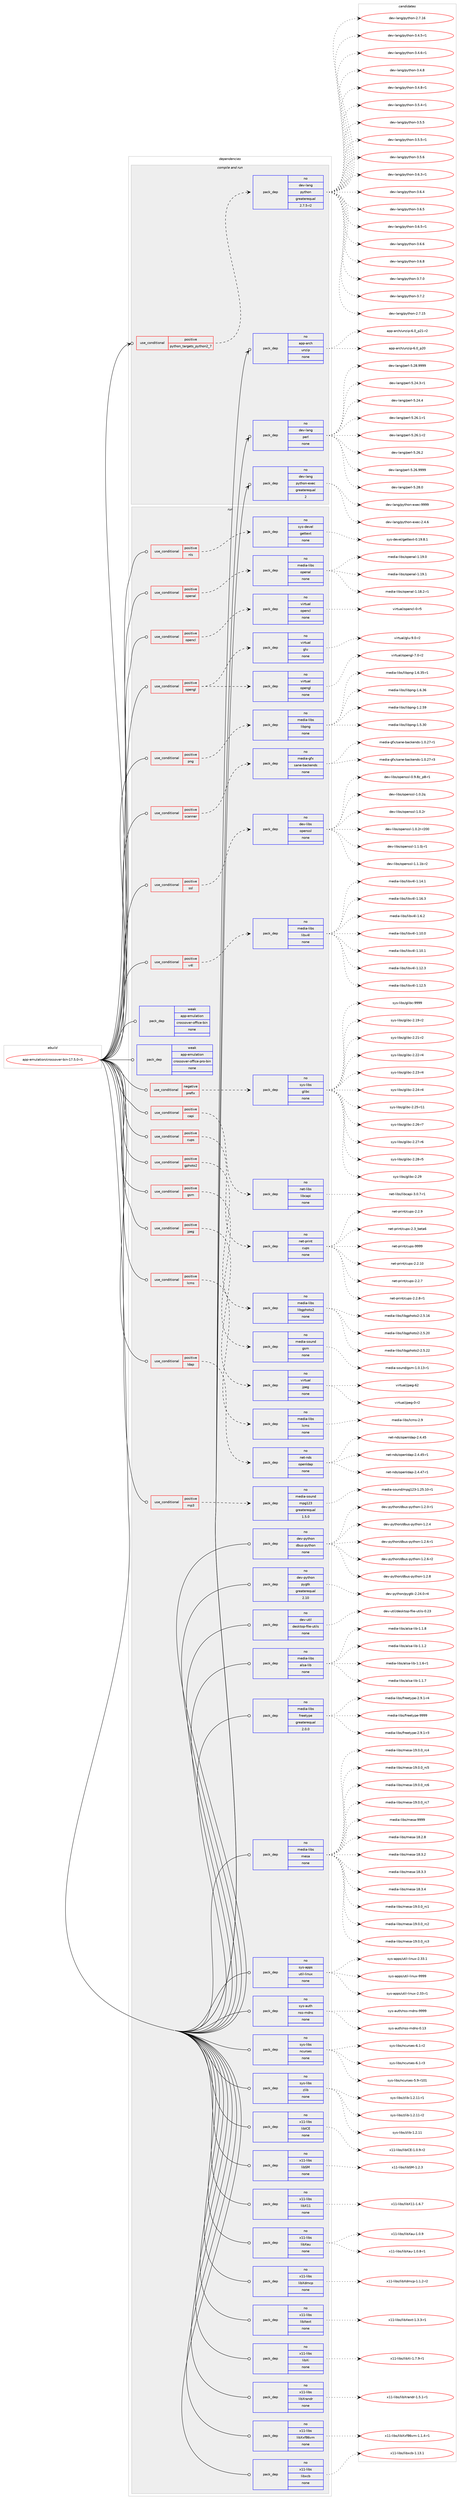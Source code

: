 digraph prolog {

# *************
# Graph options
# *************

newrank=true;
concentrate=true;
compound=true;
graph [rankdir=LR,fontname=Helvetica,fontsize=10,ranksep=1.5];#, ranksep=2.5, nodesep=0.2];
edge  [arrowhead=vee];
node  [fontname=Helvetica,fontsize=10];

# **********
# The ebuild
# **********

subgraph cluster_leftcol {
color=gray;
rank=same;
label=<<i>ebuild</i>>;
id [label="app-emulation/crossover-bin-17.5.0-r1", color=red, width=4, href="../app-emulation/crossover-bin-17.5.0-r1.svg"];
}

# ****************
# The dependencies
# ****************

subgraph cluster_midcol {
color=gray;
label=<<i>dependencies</i>>;
subgraph cluster_compile {
fillcolor="#eeeeee";
style=filled;
label=<<i>compile</i>>;
}
subgraph cluster_compileandrun {
fillcolor="#eeeeee";
style=filled;
label=<<i>compile and run</i>>;
subgraph cond349794 {
dependency1284654 [label=<<TABLE BORDER="0" CELLBORDER="1" CELLSPACING="0" CELLPADDING="4"><TR><TD ROWSPAN="3" CELLPADDING="10">use_conditional</TD></TR><TR><TD>positive</TD></TR><TR><TD>python_targets_python2_7</TD></TR></TABLE>>, shape=none, color=red];
subgraph pack914895 {
dependency1284655 [label=<<TABLE BORDER="0" CELLBORDER="1" CELLSPACING="0" CELLPADDING="4" WIDTH="220"><TR><TD ROWSPAN="6" CELLPADDING="30">pack_dep</TD></TR><TR><TD WIDTH="110">no</TD></TR><TR><TD>dev-lang</TD></TR><TR><TD>python</TD></TR><TR><TD>greaterequal</TD></TR><TR><TD>2.7.5-r2</TD></TR></TABLE>>, shape=none, color=blue];
}
dependency1284654:e -> dependency1284655:w [weight=20,style="dashed",arrowhead="vee"];
}
id:e -> dependency1284654:w [weight=20,style="solid",arrowhead="odotvee"];
subgraph pack914896 {
dependency1284656 [label=<<TABLE BORDER="0" CELLBORDER="1" CELLSPACING="0" CELLPADDING="4" WIDTH="220"><TR><TD ROWSPAN="6" CELLPADDING="30">pack_dep</TD></TR><TR><TD WIDTH="110">no</TD></TR><TR><TD>app-arch</TD></TR><TR><TD>unzip</TD></TR><TR><TD>none</TD></TR><TR><TD></TD></TR></TABLE>>, shape=none, color=blue];
}
id:e -> dependency1284656:w [weight=20,style="solid",arrowhead="odotvee"];
subgraph pack914897 {
dependency1284657 [label=<<TABLE BORDER="0" CELLBORDER="1" CELLSPACING="0" CELLPADDING="4" WIDTH="220"><TR><TD ROWSPAN="6" CELLPADDING="30">pack_dep</TD></TR><TR><TD WIDTH="110">no</TD></TR><TR><TD>dev-lang</TD></TR><TR><TD>perl</TD></TR><TR><TD>none</TD></TR><TR><TD></TD></TR></TABLE>>, shape=none, color=blue];
}
id:e -> dependency1284657:w [weight=20,style="solid",arrowhead="odotvee"];
subgraph pack914898 {
dependency1284658 [label=<<TABLE BORDER="0" CELLBORDER="1" CELLSPACING="0" CELLPADDING="4" WIDTH="220"><TR><TD ROWSPAN="6" CELLPADDING="30">pack_dep</TD></TR><TR><TD WIDTH="110">no</TD></TR><TR><TD>dev-lang</TD></TR><TR><TD>python-exec</TD></TR><TR><TD>greaterequal</TD></TR><TR><TD>2</TD></TR></TABLE>>, shape=none, color=blue];
}
id:e -> dependency1284658:w [weight=20,style="solid",arrowhead="odotvee"];
}
subgraph cluster_run {
fillcolor="#eeeeee";
style=filled;
label=<<i>run</i>>;
subgraph cond349795 {
dependency1284659 [label=<<TABLE BORDER="0" CELLBORDER="1" CELLSPACING="0" CELLPADDING="4"><TR><TD ROWSPAN="3" CELLPADDING="10">use_conditional</TD></TR><TR><TD>negative</TD></TR><TR><TD>prefix</TD></TR></TABLE>>, shape=none, color=red];
subgraph pack914899 {
dependency1284660 [label=<<TABLE BORDER="0" CELLBORDER="1" CELLSPACING="0" CELLPADDING="4" WIDTH="220"><TR><TD ROWSPAN="6" CELLPADDING="30">pack_dep</TD></TR><TR><TD WIDTH="110">no</TD></TR><TR><TD>sys-libs</TD></TR><TR><TD>glibc</TD></TR><TR><TD>none</TD></TR><TR><TD></TD></TR></TABLE>>, shape=none, color=blue];
}
dependency1284659:e -> dependency1284660:w [weight=20,style="dashed",arrowhead="vee"];
}
id:e -> dependency1284659:w [weight=20,style="solid",arrowhead="odot"];
subgraph cond349796 {
dependency1284661 [label=<<TABLE BORDER="0" CELLBORDER="1" CELLSPACING="0" CELLPADDING="4"><TR><TD ROWSPAN="3" CELLPADDING="10">use_conditional</TD></TR><TR><TD>positive</TD></TR><TR><TD>capi</TD></TR></TABLE>>, shape=none, color=red];
subgraph pack914900 {
dependency1284662 [label=<<TABLE BORDER="0" CELLBORDER="1" CELLSPACING="0" CELLPADDING="4" WIDTH="220"><TR><TD ROWSPAN="6" CELLPADDING="30">pack_dep</TD></TR><TR><TD WIDTH="110">no</TD></TR><TR><TD>net-libs</TD></TR><TR><TD>libcapi</TD></TR><TR><TD>none</TD></TR><TR><TD></TD></TR></TABLE>>, shape=none, color=blue];
}
dependency1284661:e -> dependency1284662:w [weight=20,style="dashed",arrowhead="vee"];
}
id:e -> dependency1284661:w [weight=20,style="solid",arrowhead="odot"];
subgraph cond349797 {
dependency1284663 [label=<<TABLE BORDER="0" CELLBORDER="1" CELLSPACING="0" CELLPADDING="4"><TR><TD ROWSPAN="3" CELLPADDING="10">use_conditional</TD></TR><TR><TD>positive</TD></TR><TR><TD>cups</TD></TR></TABLE>>, shape=none, color=red];
subgraph pack914901 {
dependency1284664 [label=<<TABLE BORDER="0" CELLBORDER="1" CELLSPACING="0" CELLPADDING="4" WIDTH="220"><TR><TD ROWSPAN="6" CELLPADDING="30">pack_dep</TD></TR><TR><TD WIDTH="110">no</TD></TR><TR><TD>net-print</TD></TR><TR><TD>cups</TD></TR><TR><TD>none</TD></TR><TR><TD></TD></TR></TABLE>>, shape=none, color=blue];
}
dependency1284663:e -> dependency1284664:w [weight=20,style="dashed",arrowhead="vee"];
}
id:e -> dependency1284663:w [weight=20,style="solid",arrowhead="odot"];
subgraph cond349798 {
dependency1284665 [label=<<TABLE BORDER="0" CELLBORDER="1" CELLSPACING="0" CELLPADDING="4"><TR><TD ROWSPAN="3" CELLPADDING="10">use_conditional</TD></TR><TR><TD>positive</TD></TR><TR><TD>gphoto2</TD></TR></TABLE>>, shape=none, color=red];
subgraph pack914902 {
dependency1284666 [label=<<TABLE BORDER="0" CELLBORDER="1" CELLSPACING="0" CELLPADDING="4" WIDTH="220"><TR><TD ROWSPAN="6" CELLPADDING="30">pack_dep</TD></TR><TR><TD WIDTH="110">no</TD></TR><TR><TD>media-libs</TD></TR><TR><TD>libgphoto2</TD></TR><TR><TD>none</TD></TR><TR><TD></TD></TR></TABLE>>, shape=none, color=blue];
}
dependency1284665:e -> dependency1284666:w [weight=20,style="dashed",arrowhead="vee"];
}
id:e -> dependency1284665:w [weight=20,style="solid",arrowhead="odot"];
subgraph cond349799 {
dependency1284667 [label=<<TABLE BORDER="0" CELLBORDER="1" CELLSPACING="0" CELLPADDING="4"><TR><TD ROWSPAN="3" CELLPADDING="10">use_conditional</TD></TR><TR><TD>positive</TD></TR><TR><TD>gsm</TD></TR></TABLE>>, shape=none, color=red];
subgraph pack914903 {
dependency1284668 [label=<<TABLE BORDER="0" CELLBORDER="1" CELLSPACING="0" CELLPADDING="4" WIDTH="220"><TR><TD ROWSPAN="6" CELLPADDING="30">pack_dep</TD></TR><TR><TD WIDTH="110">no</TD></TR><TR><TD>media-sound</TD></TR><TR><TD>gsm</TD></TR><TR><TD>none</TD></TR><TR><TD></TD></TR></TABLE>>, shape=none, color=blue];
}
dependency1284667:e -> dependency1284668:w [weight=20,style="dashed",arrowhead="vee"];
}
id:e -> dependency1284667:w [weight=20,style="solid",arrowhead="odot"];
subgraph cond349800 {
dependency1284669 [label=<<TABLE BORDER="0" CELLBORDER="1" CELLSPACING="0" CELLPADDING="4"><TR><TD ROWSPAN="3" CELLPADDING="10">use_conditional</TD></TR><TR><TD>positive</TD></TR><TR><TD>jpeg</TD></TR></TABLE>>, shape=none, color=red];
subgraph pack914904 {
dependency1284670 [label=<<TABLE BORDER="0" CELLBORDER="1" CELLSPACING="0" CELLPADDING="4" WIDTH="220"><TR><TD ROWSPAN="6" CELLPADDING="30">pack_dep</TD></TR><TR><TD WIDTH="110">no</TD></TR><TR><TD>virtual</TD></TR><TR><TD>jpeg</TD></TR><TR><TD>none</TD></TR><TR><TD></TD></TR></TABLE>>, shape=none, color=blue];
}
dependency1284669:e -> dependency1284670:w [weight=20,style="dashed",arrowhead="vee"];
}
id:e -> dependency1284669:w [weight=20,style="solid",arrowhead="odot"];
subgraph cond349801 {
dependency1284671 [label=<<TABLE BORDER="0" CELLBORDER="1" CELLSPACING="0" CELLPADDING="4"><TR><TD ROWSPAN="3" CELLPADDING="10">use_conditional</TD></TR><TR><TD>positive</TD></TR><TR><TD>lcms</TD></TR></TABLE>>, shape=none, color=red];
subgraph pack914905 {
dependency1284672 [label=<<TABLE BORDER="0" CELLBORDER="1" CELLSPACING="0" CELLPADDING="4" WIDTH="220"><TR><TD ROWSPAN="6" CELLPADDING="30">pack_dep</TD></TR><TR><TD WIDTH="110">no</TD></TR><TR><TD>media-libs</TD></TR><TR><TD>lcms</TD></TR><TR><TD>none</TD></TR><TR><TD></TD></TR></TABLE>>, shape=none, color=blue];
}
dependency1284671:e -> dependency1284672:w [weight=20,style="dashed",arrowhead="vee"];
}
id:e -> dependency1284671:w [weight=20,style="solid",arrowhead="odot"];
subgraph cond349802 {
dependency1284673 [label=<<TABLE BORDER="0" CELLBORDER="1" CELLSPACING="0" CELLPADDING="4"><TR><TD ROWSPAN="3" CELLPADDING="10">use_conditional</TD></TR><TR><TD>positive</TD></TR><TR><TD>ldap</TD></TR></TABLE>>, shape=none, color=red];
subgraph pack914906 {
dependency1284674 [label=<<TABLE BORDER="0" CELLBORDER="1" CELLSPACING="0" CELLPADDING="4" WIDTH="220"><TR><TD ROWSPAN="6" CELLPADDING="30">pack_dep</TD></TR><TR><TD WIDTH="110">no</TD></TR><TR><TD>net-nds</TD></TR><TR><TD>openldap</TD></TR><TR><TD>none</TD></TR><TR><TD></TD></TR></TABLE>>, shape=none, color=blue];
}
dependency1284673:e -> dependency1284674:w [weight=20,style="dashed",arrowhead="vee"];
}
id:e -> dependency1284673:w [weight=20,style="solid",arrowhead="odot"];
subgraph cond349803 {
dependency1284675 [label=<<TABLE BORDER="0" CELLBORDER="1" CELLSPACING="0" CELLPADDING="4"><TR><TD ROWSPAN="3" CELLPADDING="10">use_conditional</TD></TR><TR><TD>positive</TD></TR><TR><TD>mp3</TD></TR></TABLE>>, shape=none, color=red];
subgraph pack914907 {
dependency1284676 [label=<<TABLE BORDER="0" CELLBORDER="1" CELLSPACING="0" CELLPADDING="4" WIDTH="220"><TR><TD ROWSPAN="6" CELLPADDING="30">pack_dep</TD></TR><TR><TD WIDTH="110">no</TD></TR><TR><TD>media-sound</TD></TR><TR><TD>mpg123</TD></TR><TR><TD>greaterequal</TD></TR><TR><TD>1.5.0</TD></TR></TABLE>>, shape=none, color=blue];
}
dependency1284675:e -> dependency1284676:w [weight=20,style="dashed",arrowhead="vee"];
}
id:e -> dependency1284675:w [weight=20,style="solid",arrowhead="odot"];
subgraph cond349804 {
dependency1284677 [label=<<TABLE BORDER="0" CELLBORDER="1" CELLSPACING="0" CELLPADDING="4"><TR><TD ROWSPAN="3" CELLPADDING="10">use_conditional</TD></TR><TR><TD>positive</TD></TR><TR><TD>nls</TD></TR></TABLE>>, shape=none, color=red];
subgraph pack914908 {
dependency1284678 [label=<<TABLE BORDER="0" CELLBORDER="1" CELLSPACING="0" CELLPADDING="4" WIDTH="220"><TR><TD ROWSPAN="6" CELLPADDING="30">pack_dep</TD></TR><TR><TD WIDTH="110">no</TD></TR><TR><TD>sys-devel</TD></TR><TR><TD>gettext</TD></TR><TR><TD>none</TD></TR><TR><TD></TD></TR></TABLE>>, shape=none, color=blue];
}
dependency1284677:e -> dependency1284678:w [weight=20,style="dashed",arrowhead="vee"];
}
id:e -> dependency1284677:w [weight=20,style="solid",arrowhead="odot"];
subgraph cond349805 {
dependency1284679 [label=<<TABLE BORDER="0" CELLBORDER="1" CELLSPACING="0" CELLPADDING="4"><TR><TD ROWSPAN="3" CELLPADDING="10">use_conditional</TD></TR><TR><TD>positive</TD></TR><TR><TD>openal</TD></TR></TABLE>>, shape=none, color=red];
subgraph pack914909 {
dependency1284680 [label=<<TABLE BORDER="0" CELLBORDER="1" CELLSPACING="0" CELLPADDING="4" WIDTH="220"><TR><TD ROWSPAN="6" CELLPADDING="30">pack_dep</TD></TR><TR><TD WIDTH="110">no</TD></TR><TR><TD>media-libs</TD></TR><TR><TD>openal</TD></TR><TR><TD>none</TD></TR><TR><TD></TD></TR></TABLE>>, shape=none, color=blue];
}
dependency1284679:e -> dependency1284680:w [weight=20,style="dashed",arrowhead="vee"];
}
id:e -> dependency1284679:w [weight=20,style="solid",arrowhead="odot"];
subgraph cond349806 {
dependency1284681 [label=<<TABLE BORDER="0" CELLBORDER="1" CELLSPACING="0" CELLPADDING="4"><TR><TD ROWSPAN="3" CELLPADDING="10">use_conditional</TD></TR><TR><TD>positive</TD></TR><TR><TD>opencl</TD></TR></TABLE>>, shape=none, color=red];
subgraph pack914910 {
dependency1284682 [label=<<TABLE BORDER="0" CELLBORDER="1" CELLSPACING="0" CELLPADDING="4" WIDTH="220"><TR><TD ROWSPAN="6" CELLPADDING="30">pack_dep</TD></TR><TR><TD WIDTH="110">no</TD></TR><TR><TD>virtual</TD></TR><TR><TD>opencl</TD></TR><TR><TD>none</TD></TR><TR><TD></TD></TR></TABLE>>, shape=none, color=blue];
}
dependency1284681:e -> dependency1284682:w [weight=20,style="dashed",arrowhead="vee"];
}
id:e -> dependency1284681:w [weight=20,style="solid",arrowhead="odot"];
subgraph cond349807 {
dependency1284683 [label=<<TABLE BORDER="0" CELLBORDER="1" CELLSPACING="0" CELLPADDING="4"><TR><TD ROWSPAN="3" CELLPADDING="10">use_conditional</TD></TR><TR><TD>positive</TD></TR><TR><TD>opengl</TD></TR></TABLE>>, shape=none, color=red];
subgraph pack914911 {
dependency1284684 [label=<<TABLE BORDER="0" CELLBORDER="1" CELLSPACING="0" CELLPADDING="4" WIDTH="220"><TR><TD ROWSPAN="6" CELLPADDING="30">pack_dep</TD></TR><TR><TD WIDTH="110">no</TD></TR><TR><TD>virtual</TD></TR><TR><TD>glu</TD></TR><TR><TD>none</TD></TR><TR><TD></TD></TR></TABLE>>, shape=none, color=blue];
}
dependency1284683:e -> dependency1284684:w [weight=20,style="dashed",arrowhead="vee"];
subgraph pack914912 {
dependency1284685 [label=<<TABLE BORDER="0" CELLBORDER="1" CELLSPACING="0" CELLPADDING="4" WIDTH="220"><TR><TD ROWSPAN="6" CELLPADDING="30">pack_dep</TD></TR><TR><TD WIDTH="110">no</TD></TR><TR><TD>virtual</TD></TR><TR><TD>opengl</TD></TR><TR><TD>none</TD></TR><TR><TD></TD></TR></TABLE>>, shape=none, color=blue];
}
dependency1284683:e -> dependency1284685:w [weight=20,style="dashed",arrowhead="vee"];
}
id:e -> dependency1284683:w [weight=20,style="solid",arrowhead="odot"];
subgraph cond349808 {
dependency1284686 [label=<<TABLE BORDER="0" CELLBORDER="1" CELLSPACING="0" CELLPADDING="4"><TR><TD ROWSPAN="3" CELLPADDING="10">use_conditional</TD></TR><TR><TD>positive</TD></TR><TR><TD>png</TD></TR></TABLE>>, shape=none, color=red];
subgraph pack914913 {
dependency1284687 [label=<<TABLE BORDER="0" CELLBORDER="1" CELLSPACING="0" CELLPADDING="4" WIDTH="220"><TR><TD ROWSPAN="6" CELLPADDING="30">pack_dep</TD></TR><TR><TD WIDTH="110">no</TD></TR><TR><TD>media-libs</TD></TR><TR><TD>libpng</TD></TR><TR><TD>none</TD></TR><TR><TD></TD></TR></TABLE>>, shape=none, color=blue];
}
dependency1284686:e -> dependency1284687:w [weight=20,style="dashed",arrowhead="vee"];
}
id:e -> dependency1284686:w [weight=20,style="solid",arrowhead="odot"];
subgraph cond349809 {
dependency1284688 [label=<<TABLE BORDER="0" CELLBORDER="1" CELLSPACING="0" CELLPADDING="4"><TR><TD ROWSPAN="3" CELLPADDING="10">use_conditional</TD></TR><TR><TD>positive</TD></TR><TR><TD>scanner</TD></TR></TABLE>>, shape=none, color=red];
subgraph pack914914 {
dependency1284689 [label=<<TABLE BORDER="0" CELLBORDER="1" CELLSPACING="0" CELLPADDING="4" WIDTH="220"><TR><TD ROWSPAN="6" CELLPADDING="30">pack_dep</TD></TR><TR><TD WIDTH="110">no</TD></TR><TR><TD>media-gfx</TD></TR><TR><TD>sane-backends</TD></TR><TR><TD>none</TD></TR><TR><TD></TD></TR></TABLE>>, shape=none, color=blue];
}
dependency1284688:e -> dependency1284689:w [weight=20,style="dashed",arrowhead="vee"];
}
id:e -> dependency1284688:w [weight=20,style="solid",arrowhead="odot"];
subgraph cond349810 {
dependency1284690 [label=<<TABLE BORDER="0" CELLBORDER="1" CELLSPACING="0" CELLPADDING="4"><TR><TD ROWSPAN="3" CELLPADDING="10">use_conditional</TD></TR><TR><TD>positive</TD></TR><TR><TD>ssl</TD></TR></TABLE>>, shape=none, color=red];
subgraph pack914915 {
dependency1284691 [label=<<TABLE BORDER="0" CELLBORDER="1" CELLSPACING="0" CELLPADDING="4" WIDTH="220"><TR><TD ROWSPAN="6" CELLPADDING="30">pack_dep</TD></TR><TR><TD WIDTH="110">no</TD></TR><TR><TD>dev-libs</TD></TR><TR><TD>openssl</TD></TR><TR><TD>none</TD></TR><TR><TD></TD></TR></TABLE>>, shape=none, color=blue];
}
dependency1284690:e -> dependency1284691:w [weight=20,style="dashed",arrowhead="vee"];
}
id:e -> dependency1284690:w [weight=20,style="solid",arrowhead="odot"];
subgraph cond349811 {
dependency1284692 [label=<<TABLE BORDER="0" CELLBORDER="1" CELLSPACING="0" CELLPADDING="4"><TR><TD ROWSPAN="3" CELLPADDING="10">use_conditional</TD></TR><TR><TD>positive</TD></TR><TR><TD>v4l</TD></TR></TABLE>>, shape=none, color=red];
subgraph pack914916 {
dependency1284693 [label=<<TABLE BORDER="0" CELLBORDER="1" CELLSPACING="0" CELLPADDING="4" WIDTH="220"><TR><TD ROWSPAN="6" CELLPADDING="30">pack_dep</TD></TR><TR><TD WIDTH="110">no</TD></TR><TR><TD>media-libs</TD></TR><TR><TD>libv4l</TD></TR><TR><TD>none</TD></TR><TR><TD></TD></TR></TABLE>>, shape=none, color=blue];
}
dependency1284692:e -> dependency1284693:w [weight=20,style="dashed",arrowhead="vee"];
}
id:e -> dependency1284692:w [weight=20,style="solid",arrowhead="odot"];
subgraph pack914917 {
dependency1284694 [label=<<TABLE BORDER="0" CELLBORDER="1" CELLSPACING="0" CELLPADDING="4" WIDTH="220"><TR><TD ROWSPAN="6" CELLPADDING="30">pack_dep</TD></TR><TR><TD WIDTH="110">no</TD></TR><TR><TD>dev-python</TD></TR><TR><TD>dbus-python</TD></TR><TR><TD>none</TD></TR><TR><TD></TD></TR></TABLE>>, shape=none, color=blue];
}
id:e -> dependency1284694:w [weight=20,style="solid",arrowhead="odot"];
subgraph pack914918 {
dependency1284695 [label=<<TABLE BORDER="0" CELLBORDER="1" CELLSPACING="0" CELLPADDING="4" WIDTH="220"><TR><TD ROWSPAN="6" CELLPADDING="30">pack_dep</TD></TR><TR><TD WIDTH="110">no</TD></TR><TR><TD>dev-python</TD></TR><TR><TD>pygtk</TD></TR><TR><TD>greaterequal</TD></TR><TR><TD>2.10</TD></TR></TABLE>>, shape=none, color=blue];
}
id:e -> dependency1284695:w [weight=20,style="solid",arrowhead="odot"];
subgraph pack914919 {
dependency1284696 [label=<<TABLE BORDER="0" CELLBORDER="1" CELLSPACING="0" CELLPADDING="4" WIDTH="220"><TR><TD ROWSPAN="6" CELLPADDING="30">pack_dep</TD></TR><TR><TD WIDTH="110">no</TD></TR><TR><TD>dev-util</TD></TR><TR><TD>desktop-file-utils</TD></TR><TR><TD>none</TD></TR><TR><TD></TD></TR></TABLE>>, shape=none, color=blue];
}
id:e -> dependency1284696:w [weight=20,style="solid",arrowhead="odot"];
subgraph pack914920 {
dependency1284697 [label=<<TABLE BORDER="0" CELLBORDER="1" CELLSPACING="0" CELLPADDING="4" WIDTH="220"><TR><TD ROWSPAN="6" CELLPADDING="30">pack_dep</TD></TR><TR><TD WIDTH="110">no</TD></TR><TR><TD>media-libs</TD></TR><TR><TD>alsa-lib</TD></TR><TR><TD>none</TD></TR><TR><TD></TD></TR></TABLE>>, shape=none, color=blue];
}
id:e -> dependency1284697:w [weight=20,style="solid",arrowhead="odot"];
subgraph pack914921 {
dependency1284698 [label=<<TABLE BORDER="0" CELLBORDER="1" CELLSPACING="0" CELLPADDING="4" WIDTH="220"><TR><TD ROWSPAN="6" CELLPADDING="30">pack_dep</TD></TR><TR><TD WIDTH="110">no</TD></TR><TR><TD>media-libs</TD></TR><TR><TD>freetype</TD></TR><TR><TD>greaterequal</TD></TR><TR><TD>2.0.0</TD></TR></TABLE>>, shape=none, color=blue];
}
id:e -> dependency1284698:w [weight=20,style="solid",arrowhead="odot"];
subgraph pack914922 {
dependency1284699 [label=<<TABLE BORDER="0" CELLBORDER="1" CELLSPACING="0" CELLPADDING="4" WIDTH="220"><TR><TD ROWSPAN="6" CELLPADDING="30">pack_dep</TD></TR><TR><TD WIDTH="110">no</TD></TR><TR><TD>media-libs</TD></TR><TR><TD>mesa</TD></TR><TR><TD>none</TD></TR><TR><TD></TD></TR></TABLE>>, shape=none, color=blue];
}
id:e -> dependency1284699:w [weight=20,style="solid",arrowhead="odot"];
subgraph pack914923 {
dependency1284700 [label=<<TABLE BORDER="0" CELLBORDER="1" CELLSPACING="0" CELLPADDING="4" WIDTH="220"><TR><TD ROWSPAN="6" CELLPADDING="30">pack_dep</TD></TR><TR><TD WIDTH="110">no</TD></TR><TR><TD>sys-apps</TD></TR><TR><TD>util-linux</TD></TR><TR><TD>none</TD></TR><TR><TD></TD></TR></TABLE>>, shape=none, color=blue];
}
id:e -> dependency1284700:w [weight=20,style="solid",arrowhead="odot"];
subgraph pack914924 {
dependency1284701 [label=<<TABLE BORDER="0" CELLBORDER="1" CELLSPACING="0" CELLPADDING="4" WIDTH="220"><TR><TD ROWSPAN="6" CELLPADDING="30">pack_dep</TD></TR><TR><TD WIDTH="110">no</TD></TR><TR><TD>sys-auth</TD></TR><TR><TD>nss-mdns</TD></TR><TR><TD>none</TD></TR><TR><TD></TD></TR></TABLE>>, shape=none, color=blue];
}
id:e -> dependency1284701:w [weight=20,style="solid",arrowhead="odot"];
subgraph pack914925 {
dependency1284702 [label=<<TABLE BORDER="0" CELLBORDER="1" CELLSPACING="0" CELLPADDING="4" WIDTH="220"><TR><TD ROWSPAN="6" CELLPADDING="30">pack_dep</TD></TR><TR><TD WIDTH="110">no</TD></TR><TR><TD>sys-libs</TD></TR><TR><TD>ncurses</TD></TR><TR><TD>none</TD></TR><TR><TD></TD></TR></TABLE>>, shape=none, color=blue];
}
id:e -> dependency1284702:w [weight=20,style="solid",arrowhead="odot"];
subgraph pack914926 {
dependency1284703 [label=<<TABLE BORDER="0" CELLBORDER="1" CELLSPACING="0" CELLPADDING="4" WIDTH="220"><TR><TD ROWSPAN="6" CELLPADDING="30">pack_dep</TD></TR><TR><TD WIDTH="110">no</TD></TR><TR><TD>sys-libs</TD></TR><TR><TD>zlib</TD></TR><TR><TD>none</TD></TR><TR><TD></TD></TR></TABLE>>, shape=none, color=blue];
}
id:e -> dependency1284703:w [weight=20,style="solid",arrowhead="odot"];
subgraph pack914927 {
dependency1284704 [label=<<TABLE BORDER="0" CELLBORDER="1" CELLSPACING="0" CELLPADDING="4" WIDTH="220"><TR><TD ROWSPAN="6" CELLPADDING="30">pack_dep</TD></TR><TR><TD WIDTH="110">no</TD></TR><TR><TD>x11-libs</TD></TR><TR><TD>libICE</TD></TR><TR><TD>none</TD></TR><TR><TD></TD></TR></TABLE>>, shape=none, color=blue];
}
id:e -> dependency1284704:w [weight=20,style="solid",arrowhead="odot"];
subgraph pack914928 {
dependency1284705 [label=<<TABLE BORDER="0" CELLBORDER="1" CELLSPACING="0" CELLPADDING="4" WIDTH="220"><TR><TD ROWSPAN="6" CELLPADDING="30">pack_dep</TD></TR><TR><TD WIDTH="110">no</TD></TR><TR><TD>x11-libs</TD></TR><TR><TD>libSM</TD></TR><TR><TD>none</TD></TR><TR><TD></TD></TR></TABLE>>, shape=none, color=blue];
}
id:e -> dependency1284705:w [weight=20,style="solid",arrowhead="odot"];
subgraph pack914929 {
dependency1284706 [label=<<TABLE BORDER="0" CELLBORDER="1" CELLSPACING="0" CELLPADDING="4" WIDTH="220"><TR><TD ROWSPAN="6" CELLPADDING="30">pack_dep</TD></TR><TR><TD WIDTH="110">no</TD></TR><TR><TD>x11-libs</TD></TR><TR><TD>libX11</TD></TR><TR><TD>none</TD></TR><TR><TD></TD></TR></TABLE>>, shape=none, color=blue];
}
id:e -> dependency1284706:w [weight=20,style="solid",arrowhead="odot"];
subgraph pack914930 {
dependency1284707 [label=<<TABLE BORDER="0" CELLBORDER="1" CELLSPACING="0" CELLPADDING="4" WIDTH="220"><TR><TD ROWSPAN="6" CELLPADDING="30">pack_dep</TD></TR><TR><TD WIDTH="110">no</TD></TR><TR><TD>x11-libs</TD></TR><TR><TD>libXau</TD></TR><TR><TD>none</TD></TR><TR><TD></TD></TR></TABLE>>, shape=none, color=blue];
}
id:e -> dependency1284707:w [weight=20,style="solid",arrowhead="odot"];
subgraph pack914931 {
dependency1284708 [label=<<TABLE BORDER="0" CELLBORDER="1" CELLSPACING="0" CELLPADDING="4" WIDTH="220"><TR><TD ROWSPAN="6" CELLPADDING="30">pack_dep</TD></TR><TR><TD WIDTH="110">no</TD></TR><TR><TD>x11-libs</TD></TR><TR><TD>libXdmcp</TD></TR><TR><TD>none</TD></TR><TR><TD></TD></TR></TABLE>>, shape=none, color=blue];
}
id:e -> dependency1284708:w [weight=20,style="solid",arrowhead="odot"];
subgraph pack914932 {
dependency1284709 [label=<<TABLE BORDER="0" CELLBORDER="1" CELLSPACING="0" CELLPADDING="4" WIDTH="220"><TR><TD ROWSPAN="6" CELLPADDING="30">pack_dep</TD></TR><TR><TD WIDTH="110">no</TD></TR><TR><TD>x11-libs</TD></TR><TR><TD>libXext</TD></TR><TR><TD>none</TD></TR><TR><TD></TD></TR></TABLE>>, shape=none, color=blue];
}
id:e -> dependency1284709:w [weight=20,style="solid",arrowhead="odot"];
subgraph pack914933 {
dependency1284710 [label=<<TABLE BORDER="0" CELLBORDER="1" CELLSPACING="0" CELLPADDING="4" WIDTH="220"><TR><TD ROWSPAN="6" CELLPADDING="30">pack_dep</TD></TR><TR><TD WIDTH="110">no</TD></TR><TR><TD>x11-libs</TD></TR><TR><TD>libXi</TD></TR><TR><TD>none</TD></TR><TR><TD></TD></TR></TABLE>>, shape=none, color=blue];
}
id:e -> dependency1284710:w [weight=20,style="solid",arrowhead="odot"];
subgraph pack914934 {
dependency1284711 [label=<<TABLE BORDER="0" CELLBORDER="1" CELLSPACING="0" CELLPADDING="4" WIDTH="220"><TR><TD ROWSPAN="6" CELLPADDING="30">pack_dep</TD></TR><TR><TD WIDTH="110">no</TD></TR><TR><TD>x11-libs</TD></TR><TR><TD>libXrandr</TD></TR><TR><TD>none</TD></TR><TR><TD></TD></TR></TABLE>>, shape=none, color=blue];
}
id:e -> dependency1284711:w [weight=20,style="solid",arrowhead="odot"];
subgraph pack914935 {
dependency1284712 [label=<<TABLE BORDER="0" CELLBORDER="1" CELLSPACING="0" CELLPADDING="4" WIDTH="220"><TR><TD ROWSPAN="6" CELLPADDING="30">pack_dep</TD></TR><TR><TD WIDTH="110">no</TD></TR><TR><TD>x11-libs</TD></TR><TR><TD>libXxf86vm</TD></TR><TR><TD>none</TD></TR><TR><TD></TD></TR></TABLE>>, shape=none, color=blue];
}
id:e -> dependency1284712:w [weight=20,style="solid",arrowhead="odot"];
subgraph pack914936 {
dependency1284713 [label=<<TABLE BORDER="0" CELLBORDER="1" CELLSPACING="0" CELLPADDING="4" WIDTH="220"><TR><TD ROWSPAN="6" CELLPADDING="30">pack_dep</TD></TR><TR><TD WIDTH="110">no</TD></TR><TR><TD>x11-libs</TD></TR><TR><TD>libxcb</TD></TR><TR><TD>none</TD></TR><TR><TD></TD></TR></TABLE>>, shape=none, color=blue];
}
id:e -> dependency1284713:w [weight=20,style="solid",arrowhead="odot"];
subgraph pack914937 {
dependency1284714 [label=<<TABLE BORDER="0" CELLBORDER="1" CELLSPACING="0" CELLPADDING="4" WIDTH="220"><TR><TD ROWSPAN="6" CELLPADDING="30">pack_dep</TD></TR><TR><TD WIDTH="110">weak</TD></TR><TR><TD>app-emulation</TD></TR><TR><TD>crossover-office-bin</TD></TR><TR><TD>none</TD></TR><TR><TD></TD></TR></TABLE>>, shape=none, color=blue];
}
id:e -> dependency1284714:w [weight=20,style="solid",arrowhead="odot"];
subgraph pack914938 {
dependency1284715 [label=<<TABLE BORDER="0" CELLBORDER="1" CELLSPACING="0" CELLPADDING="4" WIDTH="220"><TR><TD ROWSPAN="6" CELLPADDING="30">pack_dep</TD></TR><TR><TD WIDTH="110">weak</TD></TR><TR><TD>app-emulation</TD></TR><TR><TD>crossover-office-pro-bin</TD></TR><TR><TD>none</TD></TR><TR><TD></TD></TR></TABLE>>, shape=none, color=blue];
}
id:e -> dependency1284715:w [weight=20,style="solid",arrowhead="odot"];
}
}

# **************
# The candidates
# **************

subgraph cluster_choices {
rank=same;
color=gray;
label=<<i>candidates</i>>;

subgraph choice914895 {
color=black;
nodesep=1;
choice10010111845108971101034711212111610411111045504655464953 [label="dev-lang/python-2.7.15", color=red, width=4,href="../dev-lang/python-2.7.15.svg"];
choice10010111845108971101034711212111610411111045504655464954 [label="dev-lang/python-2.7.16", color=red, width=4,href="../dev-lang/python-2.7.16.svg"];
choice1001011184510897110103471121211161041111104551465246534511449 [label="dev-lang/python-3.4.5-r1", color=red, width=4,href="../dev-lang/python-3.4.5-r1.svg"];
choice1001011184510897110103471121211161041111104551465246544511449 [label="dev-lang/python-3.4.6-r1", color=red, width=4,href="../dev-lang/python-3.4.6-r1.svg"];
choice100101118451089711010347112121116104111110455146524656 [label="dev-lang/python-3.4.8", color=red, width=4,href="../dev-lang/python-3.4.8.svg"];
choice1001011184510897110103471121211161041111104551465246564511449 [label="dev-lang/python-3.4.8-r1", color=red, width=4,href="../dev-lang/python-3.4.8-r1.svg"];
choice1001011184510897110103471121211161041111104551465346524511449 [label="dev-lang/python-3.5.4-r1", color=red, width=4,href="../dev-lang/python-3.5.4-r1.svg"];
choice100101118451089711010347112121116104111110455146534653 [label="dev-lang/python-3.5.5", color=red, width=4,href="../dev-lang/python-3.5.5.svg"];
choice1001011184510897110103471121211161041111104551465346534511449 [label="dev-lang/python-3.5.5-r1", color=red, width=4,href="../dev-lang/python-3.5.5-r1.svg"];
choice100101118451089711010347112121116104111110455146534654 [label="dev-lang/python-3.5.6", color=red, width=4,href="../dev-lang/python-3.5.6.svg"];
choice1001011184510897110103471121211161041111104551465446514511449 [label="dev-lang/python-3.6.3-r1", color=red, width=4,href="../dev-lang/python-3.6.3-r1.svg"];
choice100101118451089711010347112121116104111110455146544652 [label="dev-lang/python-3.6.4", color=red, width=4,href="../dev-lang/python-3.6.4.svg"];
choice100101118451089711010347112121116104111110455146544653 [label="dev-lang/python-3.6.5", color=red, width=4,href="../dev-lang/python-3.6.5.svg"];
choice1001011184510897110103471121211161041111104551465446534511449 [label="dev-lang/python-3.6.5-r1", color=red, width=4,href="../dev-lang/python-3.6.5-r1.svg"];
choice100101118451089711010347112121116104111110455146544654 [label="dev-lang/python-3.6.6", color=red, width=4,href="../dev-lang/python-3.6.6.svg"];
choice100101118451089711010347112121116104111110455146544656 [label="dev-lang/python-3.6.8", color=red, width=4,href="../dev-lang/python-3.6.8.svg"];
choice100101118451089711010347112121116104111110455146554648 [label="dev-lang/python-3.7.0", color=red, width=4,href="../dev-lang/python-3.7.0.svg"];
choice100101118451089711010347112121116104111110455146554650 [label="dev-lang/python-3.7.2", color=red, width=4,href="../dev-lang/python-3.7.2.svg"];
dependency1284655:e -> choice10010111845108971101034711212111610411111045504655464953:w [style=dotted,weight="100"];
dependency1284655:e -> choice10010111845108971101034711212111610411111045504655464954:w [style=dotted,weight="100"];
dependency1284655:e -> choice1001011184510897110103471121211161041111104551465246534511449:w [style=dotted,weight="100"];
dependency1284655:e -> choice1001011184510897110103471121211161041111104551465246544511449:w [style=dotted,weight="100"];
dependency1284655:e -> choice100101118451089711010347112121116104111110455146524656:w [style=dotted,weight="100"];
dependency1284655:e -> choice1001011184510897110103471121211161041111104551465246564511449:w [style=dotted,weight="100"];
dependency1284655:e -> choice1001011184510897110103471121211161041111104551465346524511449:w [style=dotted,weight="100"];
dependency1284655:e -> choice100101118451089711010347112121116104111110455146534653:w [style=dotted,weight="100"];
dependency1284655:e -> choice1001011184510897110103471121211161041111104551465346534511449:w [style=dotted,weight="100"];
dependency1284655:e -> choice100101118451089711010347112121116104111110455146534654:w [style=dotted,weight="100"];
dependency1284655:e -> choice1001011184510897110103471121211161041111104551465446514511449:w [style=dotted,weight="100"];
dependency1284655:e -> choice100101118451089711010347112121116104111110455146544652:w [style=dotted,weight="100"];
dependency1284655:e -> choice100101118451089711010347112121116104111110455146544653:w [style=dotted,weight="100"];
dependency1284655:e -> choice1001011184510897110103471121211161041111104551465446534511449:w [style=dotted,weight="100"];
dependency1284655:e -> choice100101118451089711010347112121116104111110455146544654:w [style=dotted,weight="100"];
dependency1284655:e -> choice100101118451089711010347112121116104111110455146544656:w [style=dotted,weight="100"];
dependency1284655:e -> choice100101118451089711010347112121116104111110455146554648:w [style=dotted,weight="100"];
dependency1284655:e -> choice100101118451089711010347112121116104111110455146554650:w [style=dotted,weight="100"];
}
subgraph choice914896 {
color=black;
nodesep=1;
choice971121124597114991044711711012210511245544648951125048 [label="app-arch/unzip-6.0_p20", color=red, width=4,href="../app-arch/unzip-6.0_p20.svg"];
choice9711211245971149910447117110122105112455446489511250494511450 [label="app-arch/unzip-6.0_p21-r2", color=red, width=4,href="../app-arch/unzip-6.0_p21-r2.svg"];
dependency1284656:e -> choice971121124597114991044711711012210511245544648951125048:w [style=dotted,weight="100"];
dependency1284656:e -> choice9711211245971149910447117110122105112455446489511250494511450:w [style=dotted,weight="100"];
}
subgraph choice914897 {
color=black;
nodesep=1;
choice100101118451089711010347112101114108455346505246514511449 [label="dev-lang/perl-5.24.3-r1", color=red, width=4,href="../dev-lang/perl-5.24.3-r1.svg"];
choice10010111845108971101034711210111410845534650524652 [label="dev-lang/perl-5.24.4", color=red, width=4,href="../dev-lang/perl-5.24.4.svg"];
choice100101118451089711010347112101114108455346505446494511449 [label="dev-lang/perl-5.26.1-r1", color=red, width=4,href="../dev-lang/perl-5.26.1-r1.svg"];
choice100101118451089711010347112101114108455346505446494511450 [label="dev-lang/perl-5.26.1-r2", color=red, width=4,href="../dev-lang/perl-5.26.1-r2.svg"];
choice10010111845108971101034711210111410845534650544650 [label="dev-lang/perl-5.26.2", color=red, width=4,href="../dev-lang/perl-5.26.2.svg"];
choice10010111845108971101034711210111410845534650544657575757 [label="dev-lang/perl-5.26.9999", color=red, width=4,href="../dev-lang/perl-5.26.9999.svg"];
choice10010111845108971101034711210111410845534650564648 [label="dev-lang/perl-5.28.0", color=red, width=4,href="../dev-lang/perl-5.28.0.svg"];
choice10010111845108971101034711210111410845534650564657575757 [label="dev-lang/perl-5.28.9999", color=red, width=4,href="../dev-lang/perl-5.28.9999.svg"];
dependency1284657:e -> choice100101118451089711010347112101114108455346505246514511449:w [style=dotted,weight="100"];
dependency1284657:e -> choice10010111845108971101034711210111410845534650524652:w [style=dotted,weight="100"];
dependency1284657:e -> choice100101118451089711010347112101114108455346505446494511449:w [style=dotted,weight="100"];
dependency1284657:e -> choice100101118451089711010347112101114108455346505446494511450:w [style=dotted,weight="100"];
dependency1284657:e -> choice10010111845108971101034711210111410845534650544650:w [style=dotted,weight="100"];
dependency1284657:e -> choice10010111845108971101034711210111410845534650544657575757:w [style=dotted,weight="100"];
dependency1284657:e -> choice10010111845108971101034711210111410845534650564648:w [style=dotted,weight="100"];
dependency1284657:e -> choice10010111845108971101034711210111410845534650564657575757:w [style=dotted,weight="100"];
}
subgraph choice914898 {
color=black;
nodesep=1;
choice1001011184510897110103471121211161041111104510112010199455046524654 [label="dev-lang/python-exec-2.4.6", color=red, width=4,href="../dev-lang/python-exec-2.4.6.svg"];
choice10010111845108971101034711212111610411111045101120101994557575757 [label="dev-lang/python-exec-9999", color=red, width=4,href="../dev-lang/python-exec-9999.svg"];
dependency1284658:e -> choice1001011184510897110103471121211161041111104510112010199455046524654:w [style=dotted,weight="100"];
dependency1284658:e -> choice10010111845108971101034711212111610411111045101120101994557575757:w [style=dotted,weight="100"];
}
subgraph choice914899 {
color=black;
nodesep=1;
choice115121115451081059811547103108105989945504649574511450 [label="sys-libs/glibc-2.19-r2", color=red, width=4,href="../sys-libs/glibc-2.19-r2.svg"];
choice115121115451081059811547103108105989945504650494511450 [label="sys-libs/glibc-2.21-r2", color=red, width=4,href="../sys-libs/glibc-2.21-r2.svg"];
choice115121115451081059811547103108105989945504650504511452 [label="sys-libs/glibc-2.22-r4", color=red, width=4,href="../sys-libs/glibc-2.22-r4.svg"];
choice115121115451081059811547103108105989945504650514511452 [label="sys-libs/glibc-2.23-r4", color=red, width=4,href="../sys-libs/glibc-2.23-r4.svg"];
choice115121115451081059811547103108105989945504650524511452 [label="sys-libs/glibc-2.24-r4", color=red, width=4,href="../sys-libs/glibc-2.24-r4.svg"];
choice11512111545108105981154710310810598994550465053451144949 [label="sys-libs/glibc-2.25-r11", color=red, width=4,href="../sys-libs/glibc-2.25-r11.svg"];
choice115121115451081059811547103108105989945504650544511455 [label="sys-libs/glibc-2.26-r7", color=red, width=4,href="../sys-libs/glibc-2.26-r7.svg"];
choice115121115451081059811547103108105989945504650554511454 [label="sys-libs/glibc-2.27-r6", color=red, width=4,href="../sys-libs/glibc-2.27-r6.svg"];
choice115121115451081059811547103108105989945504650564511453 [label="sys-libs/glibc-2.28-r5", color=red, width=4,href="../sys-libs/glibc-2.28-r5.svg"];
choice11512111545108105981154710310810598994550465057 [label="sys-libs/glibc-2.29", color=red, width=4,href="../sys-libs/glibc-2.29.svg"];
choice11512111545108105981154710310810598994557575757 [label="sys-libs/glibc-9999", color=red, width=4,href="../sys-libs/glibc-9999.svg"];
dependency1284660:e -> choice115121115451081059811547103108105989945504649574511450:w [style=dotted,weight="100"];
dependency1284660:e -> choice115121115451081059811547103108105989945504650494511450:w [style=dotted,weight="100"];
dependency1284660:e -> choice115121115451081059811547103108105989945504650504511452:w [style=dotted,weight="100"];
dependency1284660:e -> choice115121115451081059811547103108105989945504650514511452:w [style=dotted,weight="100"];
dependency1284660:e -> choice115121115451081059811547103108105989945504650524511452:w [style=dotted,weight="100"];
dependency1284660:e -> choice11512111545108105981154710310810598994550465053451144949:w [style=dotted,weight="100"];
dependency1284660:e -> choice115121115451081059811547103108105989945504650544511455:w [style=dotted,weight="100"];
dependency1284660:e -> choice115121115451081059811547103108105989945504650554511454:w [style=dotted,weight="100"];
dependency1284660:e -> choice115121115451081059811547103108105989945504650564511453:w [style=dotted,weight="100"];
dependency1284660:e -> choice11512111545108105981154710310810598994550465057:w [style=dotted,weight="100"];
dependency1284660:e -> choice11512111545108105981154710310810598994557575757:w [style=dotted,weight="100"];
}
subgraph choice914900 {
color=black;
nodesep=1;
choice1101011164510810598115471081059899971121054551464846554511449 [label="net-libs/libcapi-3.0.7-r1", color=red, width=4,href="../net-libs/libcapi-3.0.7-r1.svg"];
dependency1284662:e -> choice1101011164510810598115471081059899971121054551464846554511449:w [style=dotted,weight="100"];
}
subgraph choice914901 {
color=black;
nodesep=1;
choice11010111645112114105110116479911711211545504650464948 [label="net-print/cups-2.2.10", color=red, width=4,href="../net-print/cups-2.2.10.svg"];
choice110101116451121141051101164799117112115455046504655 [label="net-print/cups-2.2.7", color=red, width=4,href="../net-print/cups-2.2.7.svg"];
choice1101011164511211410511011647991171121154550465046564511449 [label="net-print/cups-2.2.8-r1", color=red, width=4,href="../net-print/cups-2.2.8-r1.svg"];
choice110101116451121141051101164799117112115455046504657 [label="net-print/cups-2.2.9", color=red, width=4,href="../net-print/cups-2.2.9.svg"];
choice1101011164511211410511011647991171121154550465195981011169754 [label="net-print/cups-2.3_beta6", color=red, width=4,href="../net-print/cups-2.3_beta6.svg"];
choice1101011164511211410511011647991171121154557575757 [label="net-print/cups-9999", color=red, width=4,href="../net-print/cups-9999.svg"];
dependency1284664:e -> choice11010111645112114105110116479911711211545504650464948:w [style=dotted,weight="100"];
dependency1284664:e -> choice110101116451121141051101164799117112115455046504655:w [style=dotted,weight="100"];
dependency1284664:e -> choice1101011164511211410511011647991171121154550465046564511449:w [style=dotted,weight="100"];
dependency1284664:e -> choice110101116451121141051101164799117112115455046504657:w [style=dotted,weight="100"];
dependency1284664:e -> choice1101011164511211410511011647991171121154550465195981011169754:w [style=dotted,weight="100"];
dependency1284664:e -> choice1101011164511211410511011647991171121154557575757:w [style=dotted,weight="100"];
}
subgraph choice914902 {
color=black;
nodesep=1;
choice10910110010597451081059811547108105981031121041111161115045504653464954 [label="media-libs/libgphoto2-2.5.16", color=red, width=4,href="../media-libs/libgphoto2-2.5.16.svg"];
choice10910110010597451081059811547108105981031121041111161115045504653465048 [label="media-libs/libgphoto2-2.5.20", color=red, width=4,href="../media-libs/libgphoto2-2.5.20.svg"];
choice10910110010597451081059811547108105981031121041111161115045504653465050 [label="media-libs/libgphoto2-2.5.22", color=red, width=4,href="../media-libs/libgphoto2-2.5.22.svg"];
dependency1284666:e -> choice10910110010597451081059811547108105981031121041111161115045504653464954:w [style=dotted,weight="100"];
dependency1284666:e -> choice10910110010597451081059811547108105981031121041111161115045504653465048:w [style=dotted,weight="100"];
dependency1284666:e -> choice10910110010597451081059811547108105981031121041111161115045504653465050:w [style=dotted,weight="100"];
}
subgraph choice914903 {
color=black;
nodesep=1;
choice109101100105974511511111711010047103115109454946484649514511449 [label="media-sound/gsm-1.0.13-r1", color=red, width=4,href="../media-sound/gsm-1.0.13-r1.svg"];
dependency1284668:e -> choice109101100105974511511111711010047103115109454946484649514511449:w [style=dotted,weight="100"];
}
subgraph choice914904 {
color=black;
nodesep=1;
choice118105114116117971084710611210110345484511450 [label="virtual/jpeg-0-r2", color=red, width=4,href="../virtual/jpeg-0-r2.svg"];
choice1181051141161179710847106112101103455450 [label="virtual/jpeg-62", color=red, width=4,href="../virtual/jpeg-62.svg"];
dependency1284670:e -> choice118105114116117971084710611210110345484511450:w [style=dotted,weight="100"];
dependency1284670:e -> choice1181051141161179710847106112101103455450:w [style=dotted,weight="100"];
}
subgraph choice914905 {
color=black;
nodesep=1;
choice109101100105974510810598115471089910911545504657 [label="media-libs/lcms-2.9", color=red, width=4,href="../media-libs/lcms-2.9.svg"];
dependency1284672:e -> choice109101100105974510810598115471089910911545504657:w [style=dotted,weight="100"];
}
subgraph choice914906 {
color=black;
nodesep=1;
choice11010111645110100115471111121011101081009711245504652465253 [label="net-nds/openldap-2.4.45", color=red, width=4,href="../net-nds/openldap-2.4.45.svg"];
choice110101116451101001154711111210111010810097112455046524652534511449 [label="net-nds/openldap-2.4.45-r1", color=red, width=4,href="../net-nds/openldap-2.4.45-r1.svg"];
choice110101116451101001154711111210111010810097112455046524652554511449 [label="net-nds/openldap-2.4.47-r1", color=red, width=4,href="../net-nds/openldap-2.4.47-r1.svg"];
dependency1284674:e -> choice11010111645110100115471111121011101081009711245504652465253:w [style=dotted,weight="100"];
dependency1284674:e -> choice110101116451101001154711111210111010810097112455046524652534511449:w [style=dotted,weight="100"];
dependency1284674:e -> choice110101116451101001154711111210111010810097112455046524652554511449:w [style=dotted,weight="100"];
}
subgraph choice914907 {
color=black;
nodesep=1;
choice10910110010597451151111171101004710911210349505145494650534649484511449 [label="media-sound/mpg123-1.25.10-r1", color=red, width=4,href="../media-sound/mpg123-1.25.10-r1.svg"];
dependency1284676:e -> choice10910110010597451151111171101004710911210349505145494650534649484511449:w [style=dotted,weight="100"];
}
subgraph choice914908 {
color=black;
nodesep=1;
choice1151211154510010111810110847103101116116101120116454846495746564649 [label="sys-devel/gettext-0.19.8.1", color=red, width=4,href="../sys-devel/gettext-0.19.8.1.svg"];
dependency1284678:e -> choice1151211154510010111810110847103101116116101120116454846495746564649:w [style=dotted,weight="100"];
}
subgraph choice914909 {
color=black;
nodesep=1;
choice1091011001059745108105981154711111210111097108454946495646504511449 [label="media-libs/openal-1.18.2-r1", color=red, width=4,href="../media-libs/openal-1.18.2-r1.svg"];
choice109101100105974510810598115471111121011109710845494649574648 [label="media-libs/openal-1.19.0", color=red, width=4,href="../media-libs/openal-1.19.0.svg"];
choice109101100105974510810598115471111121011109710845494649574649 [label="media-libs/openal-1.19.1", color=red, width=4,href="../media-libs/openal-1.19.1.svg"];
dependency1284680:e -> choice1091011001059745108105981154711111210111097108454946495646504511449:w [style=dotted,weight="100"];
dependency1284680:e -> choice109101100105974510810598115471111121011109710845494649574648:w [style=dotted,weight="100"];
dependency1284680:e -> choice109101100105974510810598115471111121011109710845494649574649:w [style=dotted,weight="100"];
}
subgraph choice914910 {
color=black;
nodesep=1;
choice11810511411611797108471111121011109910845484511453 [label="virtual/opencl-0-r5", color=red, width=4,href="../virtual/opencl-0-r5.svg"];
dependency1284682:e -> choice11810511411611797108471111121011109910845484511453:w [style=dotted,weight="100"];
}
subgraph choice914911 {
color=black;
nodesep=1;
choice1181051141161179710847103108117455746484511450 [label="virtual/glu-9.0-r2", color=red, width=4,href="../virtual/glu-9.0-r2.svg"];
dependency1284684:e -> choice1181051141161179710847103108117455746484511450:w [style=dotted,weight="100"];
}
subgraph choice914912 {
color=black;
nodesep=1;
choice1181051141161179710847111112101110103108455546484511450 [label="virtual/opengl-7.0-r2", color=red, width=4,href="../virtual/opengl-7.0-r2.svg"];
dependency1284685:e -> choice1181051141161179710847111112101110103108455546484511450:w [style=dotted,weight="100"];
}
subgraph choice914913 {
color=black;
nodesep=1;
choice109101100105974510810598115471081059811211010345494650465357 [label="media-libs/libpng-1.2.59", color=red, width=4,href="../media-libs/libpng-1.2.59.svg"];
choice109101100105974510810598115471081059811211010345494653465148 [label="media-libs/libpng-1.5.30", color=red, width=4,href="../media-libs/libpng-1.5.30.svg"];
choice1091011001059745108105981154710810598112110103454946544651534511449 [label="media-libs/libpng-1.6.35-r1", color=red, width=4,href="../media-libs/libpng-1.6.35-r1.svg"];
choice109101100105974510810598115471081059811211010345494654465154 [label="media-libs/libpng-1.6.36", color=red, width=4,href="../media-libs/libpng-1.6.36.svg"];
dependency1284687:e -> choice109101100105974510810598115471081059811211010345494650465357:w [style=dotted,weight="100"];
dependency1284687:e -> choice109101100105974510810598115471081059811211010345494653465148:w [style=dotted,weight="100"];
dependency1284687:e -> choice1091011001059745108105981154710810598112110103454946544651534511449:w [style=dotted,weight="100"];
dependency1284687:e -> choice109101100105974510810598115471081059811211010345494654465154:w [style=dotted,weight="100"];
}
subgraph choice914914 {
color=black;
nodesep=1;
choice1091011001059745103102120471159711010145989799107101110100115454946484650554511449 [label="media-gfx/sane-backends-1.0.27-r1", color=red, width=4,href="../media-gfx/sane-backends-1.0.27-r1.svg"];
choice1091011001059745103102120471159711010145989799107101110100115454946484650554511451 [label="media-gfx/sane-backends-1.0.27-r3", color=red, width=4,href="../media-gfx/sane-backends-1.0.27-r3.svg"];
dependency1284689:e -> choice1091011001059745103102120471159711010145989799107101110100115454946484650554511449:w [style=dotted,weight="100"];
dependency1284689:e -> choice1091011001059745103102120471159711010145989799107101110100115454946484650554511451:w [style=dotted,weight="100"];
}
subgraph choice914915 {
color=black;
nodesep=1;
choice10010111845108105981154711111210111011511510845484657465612295112564511449 [label="dev-libs/openssl-0.9.8z_p8-r1", color=red, width=4,href="../dev-libs/openssl-0.9.8z_p8-r1.svg"];
choice100101118451081059811547111112101110115115108454946484650113 [label="dev-libs/openssl-1.0.2q", color=red, width=4,href="../dev-libs/openssl-1.0.2q.svg"];
choice100101118451081059811547111112101110115115108454946484650114 [label="dev-libs/openssl-1.0.2r", color=red, width=4,href="../dev-libs/openssl-1.0.2r.svg"];
choice10010111845108105981154711111210111011511510845494648465011445114504848 [label="dev-libs/openssl-1.0.2r-r200", color=red, width=4,href="../dev-libs/openssl-1.0.2r-r200.svg"];
choice1001011184510810598115471111121011101151151084549464946481064511449 [label="dev-libs/openssl-1.1.0j-r1", color=red, width=4,href="../dev-libs/openssl-1.1.0j-r1.svg"];
choice100101118451081059811547111112101110115115108454946494649984511450 [label="dev-libs/openssl-1.1.1b-r2", color=red, width=4,href="../dev-libs/openssl-1.1.1b-r2.svg"];
dependency1284691:e -> choice10010111845108105981154711111210111011511510845484657465612295112564511449:w [style=dotted,weight="100"];
dependency1284691:e -> choice100101118451081059811547111112101110115115108454946484650113:w [style=dotted,weight="100"];
dependency1284691:e -> choice100101118451081059811547111112101110115115108454946484650114:w [style=dotted,weight="100"];
dependency1284691:e -> choice10010111845108105981154711111210111011511510845494648465011445114504848:w [style=dotted,weight="100"];
dependency1284691:e -> choice1001011184510810598115471111121011101151151084549464946481064511449:w [style=dotted,weight="100"];
dependency1284691:e -> choice100101118451081059811547111112101110115115108454946494649984511450:w [style=dotted,weight="100"];
}
subgraph choice914916 {
color=black;
nodesep=1;
choice10910110010597451081059811547108105981185210845494649484648 [label="media-libs/libv4l-1.10.0", color=red, width=4,href="../media-libs/libv4l-1.10.0.svg"];
choice10910110010597451081059811547108105981185210845494649484649 [label="media-libs/libv4l-1.10.1", color=red, width=4,href="../media-libs/libv4l-1.10.1.svg"];
choice10910110010597451081059811547108105981185210845494649504651 [label="media-libs/libv4l-1.12.3", color=red, width=4,href="../media-libs/libv4l-1.12.3.svg"];
choice10910110010597451081059811547108105981185210845494649504653 [label="media-libs/libv4l-1.12.5", color=red, width=4,href="../media-libs/libv4l-1.12.5.svg"];
choice10910110010597451081059811547108105981185210845494649524649 [label="media-libs/libv4l-1.14.1", color=red, width=4,href="../media-libs/libv4l-1.14.1.svg"];
choice10910110010597451081059811547108105981185210845494649544651 [label="media-libs/libv4l-1.16.3", color=red, width=4,href="../media-libs/libv4l-1.16.3.svg"];
choice109101100105974510810598115471081059811852108454946544650 [label="media-libs/libv4l-1.6.2", color=red, width=4,href="../media-libs/libv4l-1.6.2.svg"];
dependency1284693:e -> choice10910110010597451081059811547108105981185210845494649484648:w [style=dotted,weight="100"];
dependency1284693:e -> choice10910110010597451081059811547108105981185210845494649484649:w [style=dotted,weight="100"];
dependency1284693:e -> choice10910110010597451081059811547108105981185210845494649504651:w [style=dotted,weight="100"];
dependency1284693:e -> choice10910110010597451081059811547108105981185210845494649504653:w [style=dotted,weight="100"];
dependency1284693:e -> choice10910110010597451081059811547108105981185210845494649524649:w [style=dotted,weight="100"];
dependency1284693:e -> choice10910110010597451081059811547108105981185210845494649544651:w [style=dotted,weight="100"];
dependency1284693:e -> choice109101100105974510810598115471081059811852108454946544650:w [style=dotted,weight="100"];
}
subgraph choice914917 {
color=black;
nodesep=1;
choice100101118451121211161041111104710098117115451121211161041111104549465046484511449 [label="dev-python/dbus-python-1.2.0-r1", color=red, width=4,href="../dev-python/dbus-python-1.2.0-r1.svg"];
choice10010111845112121116104111110471009811711545112121116104111110454946504652 [label="dev-python/dbus-python-1.2.4", color=red, width=4,href="../dev-python/dbus-python-1.2.4.svg"];
choice100101118451121211161041111104710098117115451121211161041111104549465046544511449 [label="dev-python/dbus-python-1.2.6-r1", color=red, width=4,href="../dev-python/dbus-python-1.2.6-r1.svg"];
choice100101118451121211161041111104710098117115451121211161041111104549465046544511450 [label="dev-python/dbus-python-1.2.6-r2", color=red, width=4,href="../dev-python/dbus-python-1.2.6-r2.svg"];
choice10010111845112121116104111110471009811711545112121116104111110454946504656 [label="dev-python/dbus-python-1.2.8", color=red, width=4,href="../dev-python/dbus-python-1.2.8.svg"];
dependency1284694:e -> choice100101118451121211161041111104710098117115451121211161041111104549465046484511449:w [style=dotted,weight="100"];
dependency1284694:e -> choice10010111845112121116104111110471009811711545112121116104111110454946504652:w [style=dotted,weight="100"];
dependency1284694:e -> choice100101118451121211161041111104710098117115451121211161041111104549465046544511449:w [style=dotted,weight="100"];
dependency1284694:e -> choice100101118451121211161041111104710098117115451121211161041111104549465046544511450:w [style=dotted,weight="100"];
dependency1284694:e -> choice10010111845112121116104111110471009811711545112121116104111110454946504656:w [style=dotted,weight="100"];
}
subgraph choice914918 {
color=black;
nodesep=1;
choice1001011184511212111610411111047112121103116107455046505246484511452 [label="dev-python/pygtk-2.24.0-r4", color=red, width=4,href="../dev-python/pygtk-2.24.0-r4.svg"];
dependency1284695:e -> choice1001011184511212111610411111047112121103116107455046505246484511452:w [style=dotted,weight="100"];
}
subgraph choice914919 {
color=black;
nodesep=1;
choice100101118451171161051084710010111510711611111245102105108101451171161051081154548465051 [label="dev-util/desktop-file-utils-0.23", color=red, width=4,href="../dev-util/desktop-file-utils-0.23.svg"];
dependency1284696:e -> choice100101118451171161051084710010111510711611111245102105108101451171161051081154548465051:w [style=dotted,weight="100"];
}
subgraph choice914920 {
color=black;
nodesep=1;
choice1091011001059745108105981154797108115974510810598454946494650 [label="media-libs/alsa-lib-1.1.2", color=red, width=4,href="../media-libs/alsa-lib-1.1.2.svg"];
choice10910110010597451081059811547971081159745108105984549464946544511449 [label="media-libs/alsa-lib-1.1.6-r1", color=red, width=4,href="../media-libs/alsa-lib-1.1.6-r1.svg"];
choice1091011001059745108105981154797108115974510810598454946494655 [label="media-libs/alsa-lib-1.1.7", color=red, width=4,href="../media-libs/alsa-lib-1.1.7.svg"];
choice1091011001059745108105981154797108115974510810598454946494656 [label="media-libs/alsa-lib-1.1.8", color=red, width=4,href="../media-libs/alsa-lib-1.1.8.svg"];
dependency1284697:e -> choice1091011001059745108105981154797108115974510810598454946494650:w [style=dotted,weight="100"];
dependency1284697:e -> choice10910110010597451081059811547971081159745108105984549464946544511449:w [style=dotted,weight="100"];
dependency1284697:e -> choice1091011001059745108105981154797108115974510810598454946494655:w [style=dotted,weight="100"];
dependency1284697:e -> choice1091011001059745108105981154797108115974510810598454946494656:w [style=dotted,weight="100"];
}
subgraph choice914921 {
color=black;
nodesep=1;
choice109101100105974510810598115471021141011011161211121014550465746494511451 [label="media-libs/freetype-2.9.1-r3", color=red, width=4,href="../media-libs/freetype-2.9.1-r3.svg"];
choice109101100105974510810598115471021141011011161211121014550465746494511452 [label="media-libs/freetype-2.9.1-r4", color=red, width=4,href="../media-libs/freetype-2.9.1-r4.svg"];
choice109101100105974510810598115471021141011011161211121014557575757 [label="media-libs/freetype-9999", color=red, width=4,href="../media-libs/freetype-9999.svg"];
dependency1284698:e -> choice109101100105974510810598115471021141011011161211121014550465746494511451:w [style=dotted,weight="100"];
dependency1284698:e -> choice109101100105974510810598115471021141011011161211121014550465746494511452:w [style=dotted,weight="100"];
dependency1284698:e -> choice109101100105974510810598115471021141011011161211121014557575757:w [style=dotted,weight="100"];
}
subgraph choice914922 {
color=black;
nodesep=1;
choice109101100105974510810598115471091011159745495646504656 [label="media-libs/mesa-18.2.8", color=red, width=4,href="../media-libs/mesa-18.2.8.svg"];
choice109101100105974510810598115471091011159745495646514650 [label="media-libs/mesa-18.3.2", color=red, width=4,href="../media-libs/mesa-18.3.2.svg"];
choice109101100105974510810598115471091011159745495646514651 [label="media-libs/mesa-18.3.3", color=red, width=4,href="../media-libs/mesa-18.3.3.svg"];
choice109101100105974510810598115471091011159745495646514652 [label="media-libs/mesa-18.3.4", color=red, width=4,href="../media-libs/mesa-18.3.4.svg"];
choice109101100105974510810598115471091011159745495746484648951149949 [label="media-libs/mesa-19.0.0_rc1", color=red, width=4,href="../media-libs/mesa-19.0.0_rc1.svg"];
choice109101100105974510810598115471091011159745495746484648951149950 [label="media-libs/mesa-19.0.0_rc2", color=red, width=4,href="../media-libs/mesa-19.0.0_rc2.svg"];
choice109101100105974510810598115471091011159745495746484648951149951 [label="media-libs/mesa-19.0.0_rc3", color=red, width=4,href="../media-libs/mesa-19.0.0_rc3.svg"];
choice109101100105974510810598115471091011159745495746484648951149952 [label="media-libs/mesa-19.0.0_rc4", color=red, width=4,href="../media-libs/mesa-19.0.0_rc4.svg"];
choice109101100105974510810598115471091011159745495746484648951149953 [label="media-libs/mesa-19.0.0_rc5", color=red, width=4,href="../media-libs/mesa-19.0.0_rc5.svg"];
choice109101100105974510810598115471091011159745495746484648951149954 [label="media-libs/mesa-19.0.0_rc6", color=red, width=4,href="../media-libs/mesa-19.0.0_rc6.svg"];
choice109101100105974510810598115471091011159745495746484648951149955 [label="media-libs/mesa-19.0.0_rc7", color=red, width=4,href="../media-libs/mesa-19.0.0_rc7.svg"];
choice10910110010597451081059811547109101115974557575757 [label="media-libs/mesa-9999", color=red, width=4,href="../media-libs/mesa-9999.svg"];
dependency1284699:e -> choice109101100105974510810598115471091011159745495646504656:w [style=dotted,weight="100"];
dependency1284699:e -> choice109101100105974510810598115471091011159745495646514650:w [style=dotted,weight="100"];
dependency1284699:e -> choice109101100105974510810598115471091011159745495646514651:w [style=dotted,weight="100"];
dependency1284699:e -> choice109101100105974510810598115471091011159745495646514652:w [style=dotted,weight="100"];
dependency1284699:e -> choice109101100105974510810598115471091011159745495746484648951149949:w [style=dotted,weight="100"];
dependency1284699:e -> choice109101100105974510810598115471091011159745495746484648951149950:w [style=dotted,weight="100"];
dependency1284699:e -> choice109101100105974510810598115471091011159745495746484648951149951:w [style=dotted,weight="100"];
dependency1284699:e -> choice109101100105974510810598115471091011159745495746484648951149952:w [style=dotted,weight="100"];
dependency1284699:e -> choice109101100105974510810598115471091011159745495746484648951149953:w [style=dotted,weight="100"];
dependency1284699:e -> choice109101100105974510810598115471091011159745495746484648951149954:w [style=dotted,weight="100"];
dependency1284699:e -> choice109101100105974510810598115471091011159745495746484648951149955:w [style=dotted,weight="100"];
dependency1284699:e -> choice10910110010597451081059811547109101115974557575757:w [style=dotted,weight="100"];
}
subgraph choice914923 {
color=black;
nodesep=1;
choice1151211154597112112115471171161051084510810511011712045504651514511449 [label="sys-apps/util-linux-2.33-r1", color=red, width=4,href="../sys-apps/util-linux-2.33-r1.svg"];
choice1151211154597112112115471171161051084510810511011712045504651514649 [label="sys-apps/util-linux-2.33.1", color=red, width=4,href="../sys-apps/util-linux-2.33.1.svg"];
choice115121115459711211211547117116105108451081051101171204557575757 [label="sys-apps/util-linux-9999", color=red, width=4,href="../sys-apps/util-linux-9999.svg"];
dependency1284700:e -> choice1151211154597112112115471171161051084510810511011712045504651514511449:w [style=dotted,weight="100"];
dependency1284700:e -> choice1151211154597112112115471171161051084510810511011712045504651514649:w [style=dotted,weight="100"];
dependency1284700:e -> choice115121115459711211211547117116105108451081051101171204557575757:w [style=dotted,weight="100"];
}
subgraph choice914924 {
color=black;
nodesep=1;
choice115121115459711711610447110115115451091001101154548464951 [label="sys-auth/nss-mdns-0.13", color=red, width=4,href="../sys-auth/nss-mdns-0.13.svg"];
choice115121115459711711610447110115115451091001101154557575757 [label="sys-auth/nss-mdns-9999", color=red, width=4,href="../sys-auth/nss-mdns-9999.svg"];
dependency1284701:e -> choice115121115459711711610447110115115451091001101154548464951:w [style=dotted,weight="100"];
dependency1284701:e -> choice115121115459711711610447110115115451091001101154557575757:w [style=dotted,weight="100"];
}
subgraph choice914925 {
color=black;
nodesep=1;
choice115121115451081059811547110991171141151011154553465745114494849 [label="sys-libs/ncurses-5.9-r101", color=red, width=4,href="../sys-libs/ncurses-5.9-r101.svg"];
choice11512111545108105981154711099117114115101115455446494511450 [label="sys-libs/ncurses-6.1-r2", color=red, width=4,href="../sys-libs/ncurses-6.1-r2.svg"];
choice11512111545108105981154711099117114115101115455446494511451 [label="sys-libs/ncurses-6.1-r3", color=red, width=4,href="../sys-libs/ncurses-6.1-r3.svg"];
dependency1284702:e -> choice115121115451081059811547110991171141151011154553465745114494849:w [style=dotted,weight="100"];
dependency1284702:e -> choice11512111545108105981154711099117114115101115455446494511450:w [style=dotted,weight="100"];
dependency1284702:e -> choice11512111545108105981154711099117114115101115455446494511451:w [style=dotted,weight="100"];
}
subgraph choice914926 {
color=black;
nodesep=1;
choice1151211154510810598115471221081059845494650464949 [label="sys-libs/zlib-1.2.11", color=red, width=4,href="../sys-libs/zlib-1.2.11.svg"];
choice11512111545108105981154712210810598454946504649494511449 [label="sys-libs/zlib-1.2.11-r1", color=red, width=4,href="../sys-libs/zlib-1.2.11-r1.svg"];
choice11512111545108105981154712210810598454946504649494511450 [label="sys-libs/zlib-1.2.11-r2", color=red, width=4,href="../sys-libs/zlib-1.2.11-r2.svg"];
dependency1284703:e -> choice1151211154510810598115471221081059845494650464949:w [style=dotted,weight="100"];
dependency1284703:e -> choice11512111545108105981154712210810598454946504649494511449:w [style=dotted,weight="100"];
dependency1284703:e -> choice11512111545108105981154712210810598454946504649494511450:w [style=dotted,weight="100"];
}
subgraph choice914927 {
color=black;
nodesep=1;
choice1204949451081059811547108105987367694549464846574511450 [label="x11-libs/libICE-1.0.9-r2", color=red, width=4,href="../x11-libs/libICE-1.0.9-r2.svg"];
dependency1284704:e -> choice1204949451081059811547108105987367694549464846574511450:w [style=dotted,weight="100"];
}
subgraph choice914928 {
color=black;
nodesep=1;
choice1204949451081059811547108105988377454946504651 [label="x11-libs/libSM-1.2.3", color=red, width=4,href="../x11-libs/libSM-1.2.3.svg"];
dependency1284705:e -> choice1204949451081059811547108105988377454946504651:w [style=dotted,weight="100"];
}
subgraph choice914929 {
color=black;
nodesep=1;
choice120494945108105981154710810598884949454946544655 [label="x11-libs/libX11-1.6.7", color=red, width=4,href="../x11-libs/libX11-1.6.7.svg"];
dependency1284706:e -> choice120494945108105981154710810598884949454946544655:w [style=dotted,weight="100"];
}
subgraph choice914930 {
color=black;
nodesep=1;
choice12049494510810598115471081059888971174549464846564511449 [label="x11-libs/libXau-1.0.8-r1", color=red, width=4,href="../x11-libs/libXau-1.0.8-r1.svg"];
choice1204949451081059811547108105988897117454946484657 [label="x11-libs/libXau-1.0.9", color=red, width=4,href="../x11-libs/libXau-1.0.9.svg"];
dependency1284707:e -> choice12049494510810598115471081059888971174549464846564511449:w [style=dotted,weight="100"];
dependency1284707:e -> choice1204949451081059811547108105988897117454946484657:w [style=dotted,weight="100"];
}
subgraph choice914931 {
color=black;
nodesep=1;
choice12049494510810598115471081059888100109991124549464946504511450 [label="x11-libs/libXdmcp-1.1.2-r2", color=red, width=4,href="../x11-libs/libXdmcp-1.1.2-r2.svg"];
dependency1284708:e -> choice12049494510810598115471081059888100109991124549464946504511450:w [style=dotted,weight="100"];
}
subgraph choice914932 {
color=black;
nodesep=1;
choice120494945108105981154710810598881011201164549465146514511449 [label="x11-libs/libXext-1.3.3-r1", color=red, width=4,href="../x11-libs/libXext-1.3.3-r1.svg"];
dependency1284709:e -> choice120494945108105981154710810598881011201164549465146514511449:w [style=dotted,weight="100"];
}
subgraph choice914933 {
color=black;
nodesep=1;
choice120494945108105981154710810598881054549465546574511449 [label="x11-libs/libXi-1.7.9-r1", color=red, width=4,href="../x11-libs/libXi-1.7.9-r1.svg"];
dependency1284710:e -> choice120494945108105981154710810598881054549465546574511449:w [style=dotted,weight="100"];
}
subgraph choice914934 {
color=black;
nodesep=1;
choice12049494510810598115471081059888114971101001144549465346494511449 [label="x11-libs/libXrandr-1.5.1-r1", color=red, width=4,href="../x11-libs/libXrandr-1.5.1-r1.svg"];
dependency1284711:e -> choice12049494510810598115471081059888114971101001144549465346494511449:w [style=dotted,weight="100"];
}
subgraph choice914935 {
color=black;
nodesep=1;
choice1204949451081059811547108105988812010256541181094549464946524511449 [label="x11-libs/libXxf86vm-1.1.4-r1", color=red, width=4,href="../x11-libs/libXxf86vm-1.1.4-r1.svg"];
dependency1284712:e -> choice1204949451081059811547108105988812010256541181094549464946524511449:w [style=dotted,weight="100"];
}
subgraph choice914936 {
color=black;
nodesep=1;
choice120494945108105981154710810598120999845494649514649 [label="x11-libs/libxcb-1.13.1", color=red, width=4,href="../x11-libs/libxcb-1.13.1.svg"];
dependency1284713:e -> choice120494945108105981154710810598120999845494649514649:w [style=dotted,weight="100"];
}
subgraph choice914937 {
color=black;
nodesep=1;
}
subgraph choice914938 {
color=black;
nodesep=1;
}
}

}
